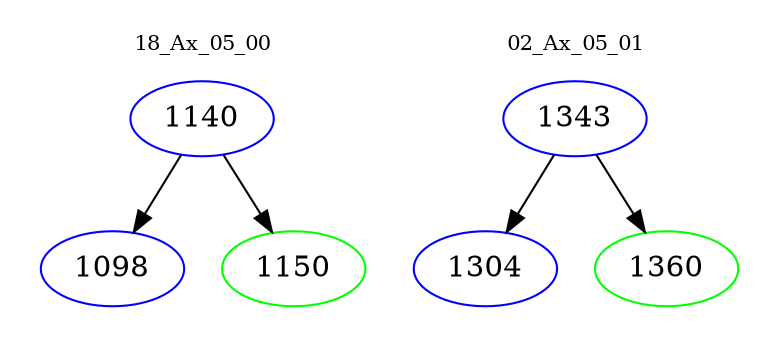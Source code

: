 digraph{
subgraph cluster_0 {
color = white
label = "18_Ax_05_00";
fontsize=10;
T0_1140 [label="1140", color="blue"]
T0_1140 -> T0_1098 [color="black"]
T0_1098 [label="1098", color="blue"]
T0_1140 -> T0_1150 [color="black"]
T0_1150 [label="1150", color="green"]
}
subgraph cluster_1 {
color = white
label = "02_Ax_05_01";
fontsize=10;
T1_1343 [label="1343", color="blue"]
T1_1343 -> T1_1304 [color="black"]
T1_1304 [label="1304", color="blue"]
T1_1343 -> T1_1360 [color="black"]
T1_1360 [label="1360", color="green"]
}
}
